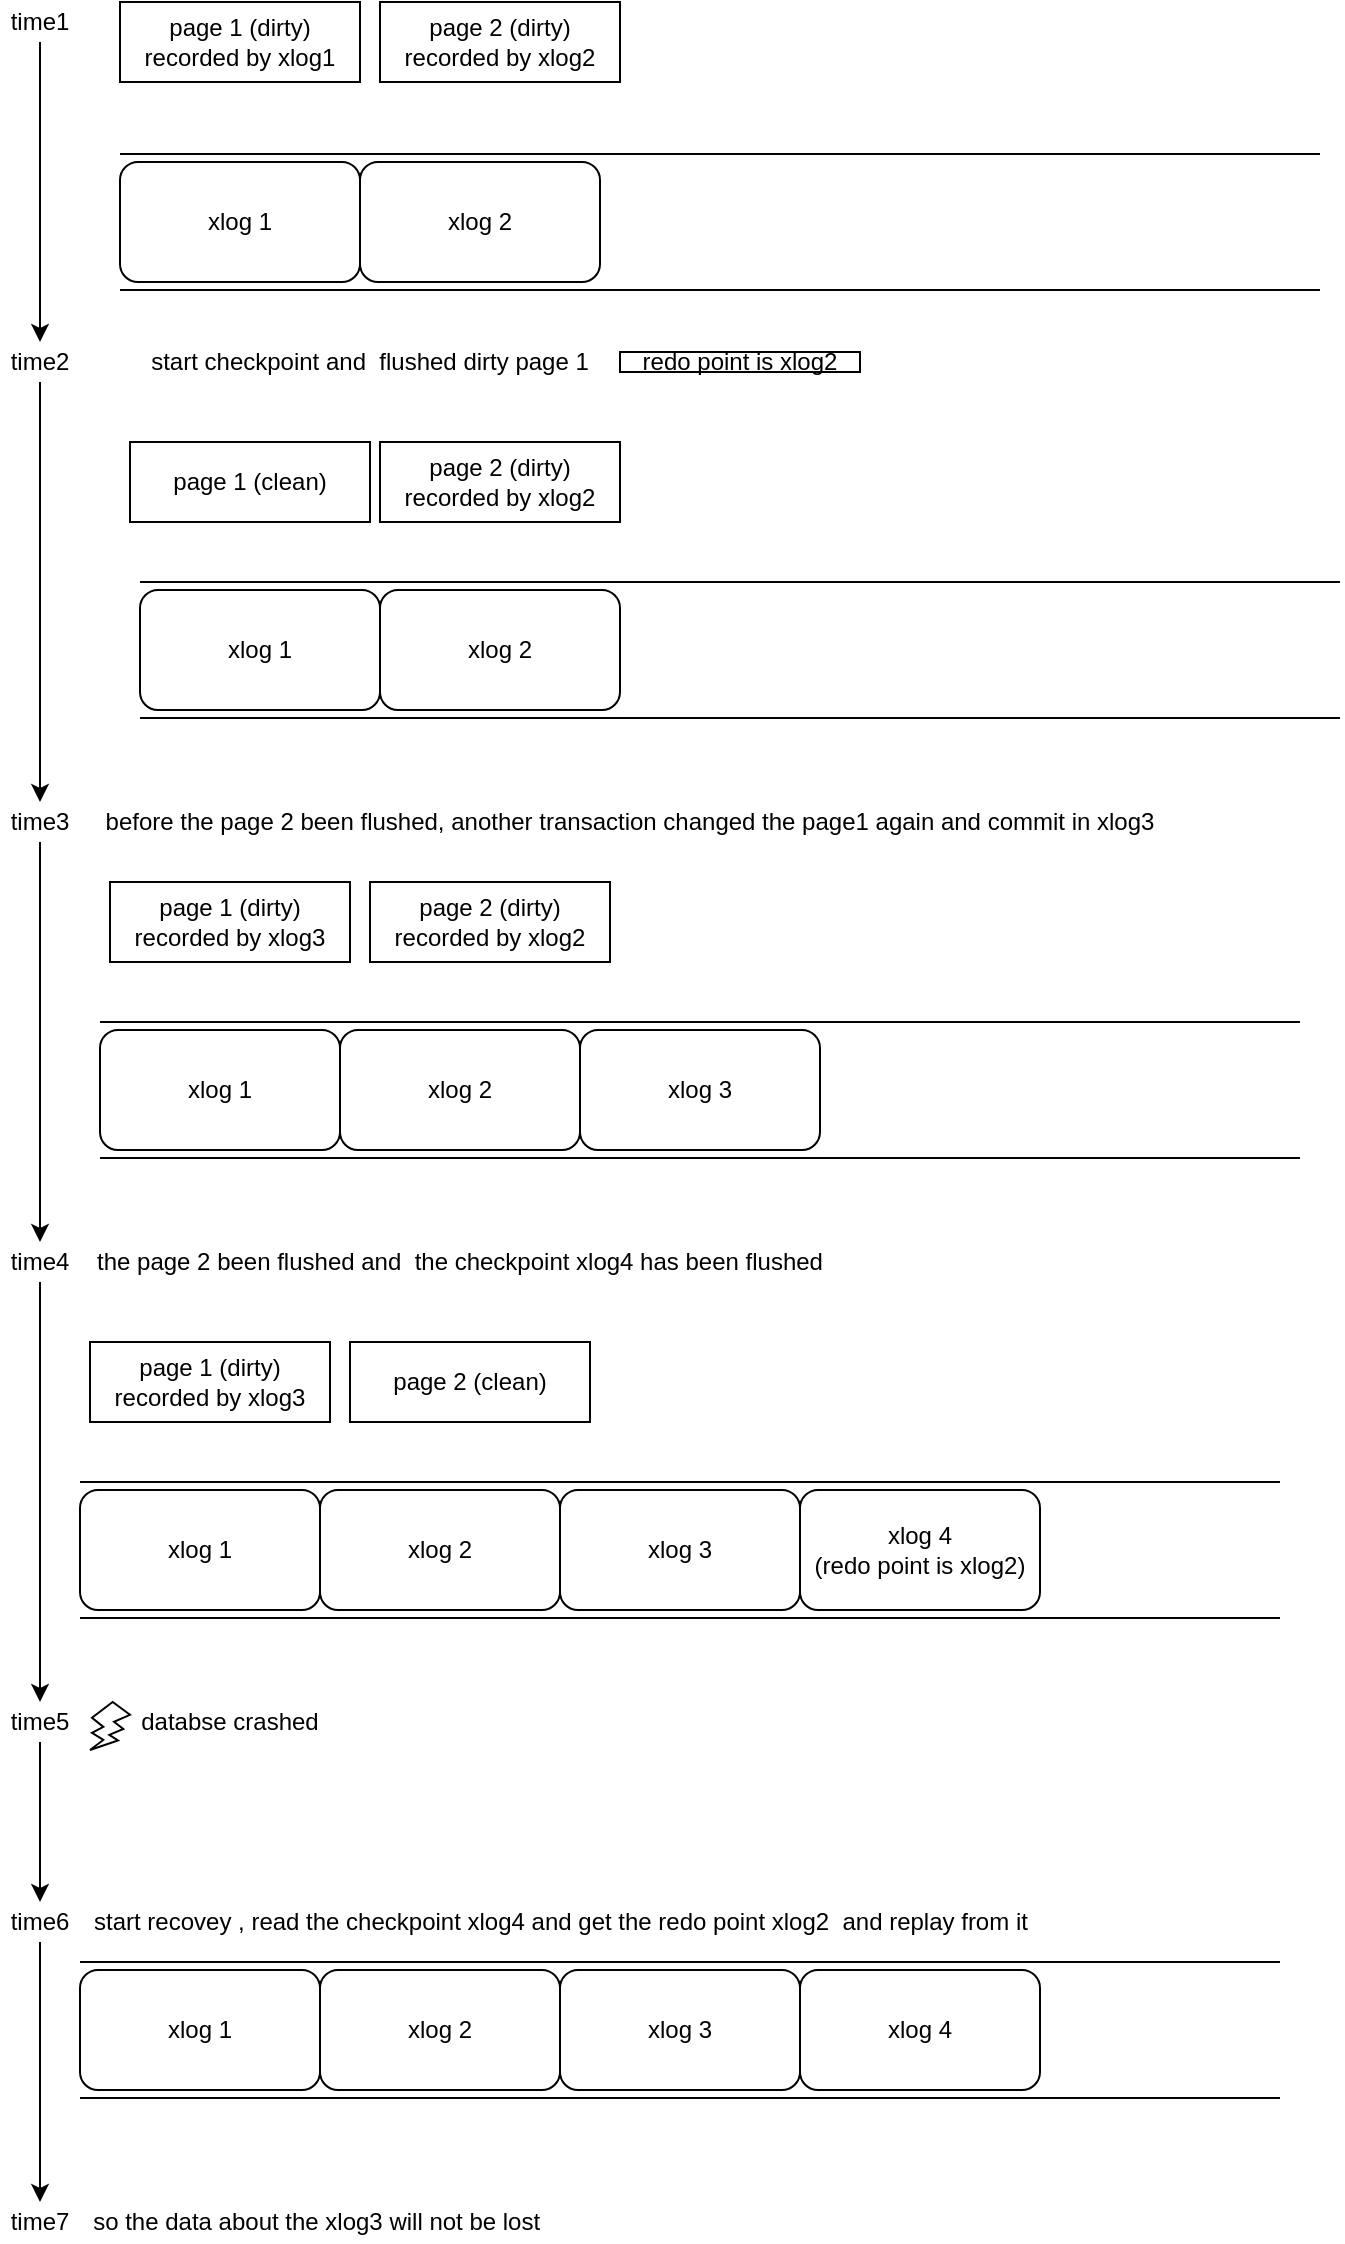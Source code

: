 <mxfile version="12.3.1" type="github" pages="1">
  <diagram id="gXM3Ycw-fR02b8TOL5E9" name="Page-1">
    <mxGraphModel dx="772" dy="405" grid="1" gridSize="10" guides="1" tooltips="1" connect="1" arrows="1" fold="1" page="1" pageScale="1" pageWidth="3300" pageHeight="4681" math="0" shadow="0">
      <root>
        <mxCell id="0"/>
        <mxCell id="1" parent="0"/>
        <mxCell id="KGu_Q4hgnfblnTcpn7K5-1" value="" style="endArrow=none;html=1;" parent="1" edge="1">
          <mxGeometry width="50" height="50" relative="1" as="geometry">
            <mxPoint x="80" y="356" as="sourcePoint"/>
            <mxPoint x="680" y="356" as="targetPoint"/>
          </mxGeometry>
        </mxCell>
        <mxCell id="KGu_Q4hgnfblnTcpn7K5-2" value="" style="endArrow=none;html=1;" parent="1" edge="1">
          <mxGeometry width="50" height="50" relative="1" as="geometry">
            <mxPoint x="80" y="424" as="sourcePoint"/>
            <mxPoint x="680" y="424" as="targetPoint"/>
          </mxGeometry>
        </mxCell>
        <mxCell id="KGu_Q4hgnfblnTcpn7K5-3" value="xlog 1" style="rounded=1;whiteSpace=wrap;html=1;" parent="1" vertex="1">
          <mxGeometry x="80" y="360" width="120" height="60" as="geometry"/>
        </mxCell>
        <mxCell id="KGu_Q4hgnfblnTcpn7K5-4" value="xlog 2" style="rounded=1;whiteSpace=wrap;html=1;" parent="1" vertex="1">
          <mxGeometry x="200" y="360" width="120" height="60" as="geometry"/>
        </mxCell>
        <mxCell id="KGu_Q4hgnfblnTcpn7K5-9" value="page 1 (dirty)&lt;br&gt;recorded by xlog1" style="rounded=0;whiteSpace=wrap;html=1;" parent="1" vertex="1">
          <mxGeometry x="80" y="280" width="120" height="40" as="geometry"/>
        </mxCell>
        <mxCell id="KGu_Q4hgnfblnTcpn7K5-10" value="page 2 (dirty)&lt;br&gt;recorded by xlog2" style="rounded=0;whiteSpace=wrap;html=1;" parent="1" vertex="1">
          <mxGeometry x="210" y="280" width="120" height="40" as="geometry"/>
        </mxCell>
        <mxCell id="KGu_Q4hgnfblnTcpn7K5-11" value="" style="endArrow=none;html=1;" parent="1" edge="1">
          <mxGeometry width="50" height="50" relative="1" as="geometry">
            <mxPoint x="90" y="570" as="sourcePoint"/>
            <mxPoint x="690" y="570" as="targetPoint"/>
          </mxGeometry>
        </mxCell>
        <mxCell id="KGu_Q4hgnfblnTcpn7K5-12" value="" style="endArrow=none;html=1;" parent="1" edge="1">
          <mxGeometry width="50" height="50" relative="1" as="geometry">
            <mxPoint x="90" y="638" as="sourcePoint"/>
            <mxPoint x="690" y="638" as="targetPoint"/>
          </mxGeometry>
        </mxCell>
        <mxCell id="KGu_Q4hgnfblnTcpn7K5-13" value="xlog 1" style="rounded=1;whiteSpace=wrap;html=1;" parent="1" vertex="1">
          <mxGeometry x="90" y="574" width="120" height="60" as="geometry"/>
        </mxCell>
        <mxCell id="KGu_Q4hgnfblnTcpn7K5-14" value="xlog 2" style="rounded=1;whiteSpace=wrap;html=1;" parent="1" vertex="1">
          <mxGeometry x="210" y="574" width="120" height="60" as="geometry"/>
        </mxCell>
        <mxCell id="KGu_Q4hgnfblnTcpn7K5-16" value="page 2 (dirty)&lt;br&gt;recorded by xlog2" style="rounded=0;whiteSpace=wrap;html=1;" parent="1" vertex="1">
          <mxGeometry x="210" y="500" width="120" height="40" as="geometry"/>
        </mxCell>
        <mxCell id="KGu_Q4hgnfblnTcpn7K5-18" value="start checkpoint and&amp;nbsp; flushed dirty page 1" style="text;html=1;strokeColor=none;fillColor=none;align=center;verticalAlign=middle;whiteSpace=wrap;rounded=0;" parent="1" vertex="1">
          <mxGeometry x="80" y="450" width="250" height="20" as="geometry"/>
        </mxCell>
        <mxCell id="KGu_Q4hgnfblnTcpn7K5-20" value="page 1 (clean)" style="rounded=0;whiteSpace=wrap;html=1;" parent="1" vertex="1">
          <mxGeometry x="85" y="500" width="120" height="40" as="geometry"/>
        </mxCell>
        <mxCell id="KGu_Q4hgnfblnTcpn7K5-24" value="" style="edgeStyle=orthogonalEdgeStyle;rounded=0;orthogonalLoop=1;jettySize=auto;html=1;" parent="1" source="KGu_Q4hgnfblnTcpn7K5-22" target="KGu_Q4hgnfblnTcpn7K5-23" edge="1">
          <mxGeometry relative="1" as="geometry"/>
        </mxCell>
        <mxCell id="KGu_Q4hgnfblnTcpn7K5-22" value="time1" style="text;html=1;strokeColor=none;fillColor=none;align=center;verticalAlign=middle;whiteSpace=wrap;rounded=0;" parent="1" vertex="1">
          <mxGeometry x="20" y="280" width="40" height="20" as="geometry"/>
        </mxCell>
        <mxCell id="KGu_Q4hgnfblnTcpn7K5-26" value="" style="edgeStyle=orthogonalEdgeStyle;rounded=0;orthogonalLoop=1;jettySize=auto;html=1;" parent="1" source="KGu_Q4hgnfblnTcpn7K5-23" target="KGu_Q4hgnfblnTcpn7K5-25" edge="1">
          <mxGeometry relative="1" as="geometry"/>
        </mxCell>
        <mxCell id="KGu_Q4hgnfblnTcpn7K5-23" value="time2" style="text;html=1;strokeColor=none;fillColor=none;align=center;verticalAlign=middle;whiteSpace=wrap;rounded=0;" parent="1" vertex="1">
          <mxGeometry x="20" y="450" width="40" height="20" as="geometry"/>
        </mxCell>
        <mxCell id="KGu_Q4hgnfblnTcpn7K5-37" value="" style="edgeStyle=orthogonalEdgeStyle;rounded=0;orthogonalLoop=1;jettySize=auto;html=1;" parent="1" source="KGu_Q4hgnfblnTcpn7K5-25" target="KGu_Q4hgnfblnTcpn7K5-36" edge="1">
          <mxGeometry relative="1" as="geometry"/>
        </mxCell>
        <mxCell id="KGu_Q4hgnfblnTcpn7K5-25" value="time3" style="text;html=1;strokeColor=none;fillColor=none;align=center;verticalAlign=middle;whiteSpace=wrap;rounded=0;" parent="1" vertex="1">
          <mxGeometry x="20" y="680" width="40" height="20" as="geometry"/>
        </mxCell>
        <mxCell id="KGu_Q4hgnfblnTcpn7K5-48" value="" style="edgeStyle=orthogonalEdgeStyle;rounded=0;orthogonalLoop=1;jettySize=auto;html=1;" parent="1" source="KGu_Q4hgnfblnTcpn7K5-36" target="KGu_Q4hgnfblnTcpn7K5-47" edge="1">
          <mxGeometry relative="1" as="geometry"/>
        </mxCell>
        <mxCell id="KGu_Q4hgnfblnTcpn7K5-36" value="time4" style="text;html=1;strokeColor=none;fillColor=none;align=center;verticalAlign=middle;whiteSpace=wrap;rounded=0;" parent="1" vertex="1">
          <mxGeometry x="20" y="900" width="40" height="20" as="geometry"/>
        </mxCell>
        <mxCell id="KGu_Q4hgnfblnTcpn7K5-53" value="" style="edgeStyle=orthogonalEdgeStyle;rounded=0;orthogonalLoop=1;jettySize=auto;html=1;" parent="1" source="KGu_Q4hgnfblnTcpn7K5-47" target="KGu_Q4hgnfblnTcpn7K5-52" edge="1">
          <mxGeometry relative="1" as="geometry"/>
        </mxCell>
        <mxCell id="KGu_Q4hgnfblnTcpn7K5-47" value="time5" style="text;html=1;strokeColor=none;fillColor=none;align=center;verticalAlign=middle;whiteSpace=wrap;rounded=0;" parent="1" vertex="1">
          <mxGeometry x="20" y="1130" width="40" height="20" as="geometry"/>
        </mxCell>
        <mxCell id="KGu_Q4hgnfblnTcpn7K5-68" value="" style="edgeStyle=orthogonalEdgeStyle;rounded=0;orthogonalLoop=1;jettySize=auto;html=1;" parent="1" source="KGu_Q4hgnfblnTcpn7K5-52" target="KGu_Q4hgnfblnTcpn7K5-67" edge="1">
          <mxGeometry relative="1" as="geometry"/>
        </mxCell>
        <mxCell id="KGu_Q4hgnfblnTcpn7K5-52" value="time6" style="text;html=1;strokeColor=none;fillColor=none;align=center;verticalAlign=middle;whiteSpace=wrap;rounded=0;" parent="1" vertex="1">
          <mxGeometry x="20" y="1230" width="40" height="20" as="geometry"/>
        </mxCell>
        <mxCell id="KGu_Q4hgnfblnTcpn7K5-67" value="time7" style="text;html=1;strokeColor=none;fillColor=none;align=center;verticalAlign=middle;whiteSpace=wrap;rounded=0;" parent="1" vertex="1">
          <mxGeometry x="20" y="1380" width="40" height="20" as="geometry"/>
        </mxCell>
        <mxCell id="KGu_Q4hgnfblnTcpn7K5-28" value="" style="endArrow=none;html=1;" parent="1" edge="1">
          <mxGeometry width="50" height="50" relative="1" as="geometry">
            <mxPoint x="70" y="790" as="sourcePoint"/>
            <mxPoint x="670" y="790" as="targetPoint"/>
          </mxGeometry>
        </mxCell>
        <mxCell id="KGu_Q4hgnfblnTcpn7K5-29" value="" style="endArrow=none;html=1;" parent="1" edge="1">
          <mxGeometry width="50" height="50" relative="1" as="geometry">
            <mxPoint x="70" y="858" as="sourcePoint"/>
            <mxPoint x="670" y="858" as="targetPoint"/>
          </mxGeometry>
        </mxCell>
        <mxCell id="KGu_Q4hgnfblnTcpn7K5-30" value="xlog 1" style="rounded=1;whiteSpace=wrap;html=1;" parent="1" vertex="1">
          <mxGeometry x="70" y="794" width="120" height="60" as="geometry"/>
        </mxCell>
        <mxCell id="KGu_Q4hgnfblnTcpn7K5-31" value="xlog 2" style="rounded=1;whiteSpace=wrap;html=1;" parent="1" vertex="1">
          <mxGeometry x="190" y="794" width="120" height="60" as="geometry"/>
        </mxCell>
        <mxCell id="KGu_Q4hgnfblnTcpn7K5-32" value="page 2 (dirty)&lt;br&gt;recorded by xlog2" style="rounded=0;whiteSpace=wrap;html=1;" parent="1" vertex="1">
          <mxGeometry x="205" y="720" width="120" height="40" as="geometry"/>
        </mxCell>
        <mxCell id="KGu_Q4hgnfblnTcpn7K5-33" value="page 1 (dirty)&lt;br&gt;recorded by xlog3" style="rounded=0;whiteSpace=wrap;html=1;" parent="1" vertex="1">
          <mxGeometry x="75" y="720" width="120" height="40" as="geometry"/>
        </mxCell>
        <mxCell id="KGu_Q4hgnfblnTcpn7K5-34" value="before the page 2 been flushed, another transaction changed the page1 again and commit in xlog3" style="text;html=1;strokeColor=none;fillColor=none;align=center;verticalAlign=middle;whiteSpace=wrap;rounded=0;" parent="1" vertex="1">
          <mxGeometry x="60" y="680" width="550" height="20" as="geometry"/>
        </mxCell>
        <mxCell id="KGu_Q4hgnfblnTcpn7K5-35" value="xlog 3" style="rounded=1;whiteSpace=wrap;html=1;" parent="1" vertex="1">
          <mxGeometry x="310" y="794" width="120" height="60" as="geometry"/>
        </mxCell>
        <mxCell id="KGu_Q4hgnfblnTcpn7K5-38" value="" style="endArrow=none;html=1;" parent="1" edge="1">
          <mxGeometry width="50" height="50" relative="1" as="geometry">
            <mxPoint x="60" y="1020" as="sourcePoint"/>
            <mxPoint x="660" y="1020" as="targetPoint"/>
          </mxGeometry>
        </mxCell>
        <mxCell id="KGu_Q4hgnfblnTcpn7K5-39" value="" style="endArrow=none;html=1;" parent="1" edge="1">
          <mxGeometry width="50" height="50" relative="1" as="geometry">
            <mxPoint x="60" y="1088" as="sourcePoint"/>
            <mxPoint x="660" y="1088" as="targetPoint"/>
          </mxGeometry>
        </mxCell>
        <mxCell id="KGu_Q4hgnfblnTcpn7K5-40" value="xlog 1" style="rounded=1;whiteSpace=wrap;html=1;" parent="1" vertex="1">
          <mxGeometry x="60" y="1024" width="120" height="60" as="geometry"/>
        </mxCell>
        <mxCell id="KGu_Q4hgnfblnTcpn7K5-41" value="xlog 2" style="rounded=1;whiteSpace=wrap;html=1;" parent="1" vertex="1">
          <mxGeometry x="180" y="1024" width="120" height="60" as="geometry"/>
        </mxCell>
        <mxCell id="KGu_Q4hgnfblnTcpn7K5-42" value="page 2 (clean)" style="rounded=0;whiteSpace=wrap;html=1;" parent="1" vertex="1">
          <mxGeometry x="195" y="950" width="120" height="40" as="geometry"/>
        </mxCell>
        <mxCell id="KGu_Q4hgnfblnTcpn7K5-43" value="page 1 (dirty)&lt;br&gt;recorded by xlog3" style="rounded=0;whiteSpace=wrap;html=1;" parent="1" vertex="1">
          <mxGeometry x="65" y="950" width="120" height="40" as="geometry"/>
        </mxCell>
        <mxCell id="KGu_Q4hgnfblnTcpn7K5-44" value="xlog 3" style="rounded=1;whiteSpace=wrap;html=1;" parent="1" vertex="1">
          <mxGeometry x="300" y="1024" width="120" height="60" as="geometry"/>
        </mxCell>
        <mxCell id="KGu_Q4hgnfblnTcpn7K5-45" value="the page 2 been flushed and&amp;nbsp; the checkpoint xlog4 has been flushed" style="text;html=1;strokeColor=none;fillColor=none;align=center;verticalAlign=middle;whiteSpace=wrap;rounded=0;" parent="1" vertex="1">
          <mxGeometry x="50" y="900" width="400" height="20" as="geometry"/>
        </mxCell>
        <mxCell id="KGu_Q4hgnfblnTcpn7K5-46" value="xlog 4&lt;br&gt;(redo point is xlog2)" style="rounded=1;whiteSpace=wrap;html=1;" parent="1" vertex="1">
          <mxGeometry x="420" y="1024" width="120" height="60" as="geometry"/>
        </mxCell>
        <mxCell id="KGu_Q4hgnfblnTcpn7K5-50" value="databse crashed" style="text;html=1;strokeColor=none;fillColor=none;align=center;verticalAlign=middle;whiteSpace=wrap;rounded=0;" parent="1" vertex="1">
          <mxGeometry x="85" y="1130" width="100" height="20" as="geometry"/>
        </mxCell>
        <mxCell id="KGu_Q4hgnfblnTcpn7K5-51" value="" style="verticalLabelPosition=bottom;verticalAlign=top;html=1;shape=mxgraph.basic.flash" parent="1" vertex="1">
          <mxGeometry x="65" y="1130" width="20" height="24" as="geometry"/>
        </mxCell>
        <mxCell id="KGu_Q4hgnfblnTcpn7K5-55" value="redo point is xlog2" style="rounded=0;whiteSpace=wrap;html=1;" parent="1" vertex="1">
          <mxGeometry x="330" y="455" width="120" height="10" as="geometry"/>
        </mxCell>
        <mxCell id="KGu_Q4hgnfblnTcpn7K5-56" value="" style="endArrow=none;html=1;" parent="1" edge="1">
          <mxGeometry width="50" height="50" relative="1" as="geometry">
            <mxPoint x="60" y="1260" as="sourcePoint"/>
            <mxPoint x="660" y="1260" as="targetPoint"/>
          </mxGeometry>
        </mxCell>
        <mxCell id="KGu_Q4hgnfblnTcpn7K5-57" value="" style="endArrow=none;html=1;" parent="1" edge="1">
          <mxGeometry width="50" height="50" relative="1" as="geometry">
            <mxPoint x="60" y="1328" as="sourcePoint"/>
            <mxPoint x="660" y="1328" as="targetPoint"/>
          </mxGeometry>
        </mxCell>
        <mxCell id="KGu_Q4hgnfblnTcpn7K5-58" value="xlog 1" style="rounded=1;whiteSpace=wrap;html=1;" parent="1" vertex="1">
          <mxGeometry x="60" y="1264" width="120" height="60" as="geometry"/>
        </mxCell>
        <mxCell id="KGu_Q4hgnfblnTcpn7K5-59" value="xlog 2" style="rounded=1;whiteSpace=wrap;html=1;" parent="1" vertex="1">
          <mxGeometry x="180" y="1264" width="120" height="60" as="geometry"/>
        </mxCell>
        <mxCell id="KGu_Q4hgnfblnTcpn7K5-60" value="xlog 3" style="rounded=1;whiteSpace=wrap;html=1;" parent="1" vertex="1">
          <mxGeometry x="300" y="1264" width="120" height="60" as="geometry"/>
        </mxCell>
        <mxCell id="KGu_Q4hgnfblnTcpn7K5-61" value="xlog 4" style="rounded=1;whiteSpace=wrap;html=1;" parent="1" vertex="1">
          <mxGeometry x="420" y="1264" width="120" height="60" as="geometry"/>
        </mxCell>
        <mxCell id="KGu_Q4hgnfblnTcpn7K5-62" value="start recovey , read the checkpoint xlog4 and get the redo point xlog2&amp;nbsp; and replay from it&amp;nbsp;&amp;nbsp;" style="text;html=1;strokeColor=none;fillColor=none;align=left;verticalAlign=middle;whiteSpace=wrap;rounded=0;" parent="1" vertex="1">
          <mxGeometry x="65" y="1230" width="490" height="20" as="geometry"/>
        </mxCell>
        <mxCell id="KGu_Q4hgnfblnTcpn7K5-65" value="so the data about the xlog3 will not be lost&amp;nbsp;" style="text;html=1;strokeColor=none;fillColor=none;align=center;verticalAlign=middle;whiteSpace=wrap;rounded=0;" parent="1" vertex="1">
          <mxGeometry x="60" y="1380" width="240" height="20" as="geometry"/>
        </mxCell>
      </root>
    </mxGraphModel>
  </diagram>
</mxfile>

